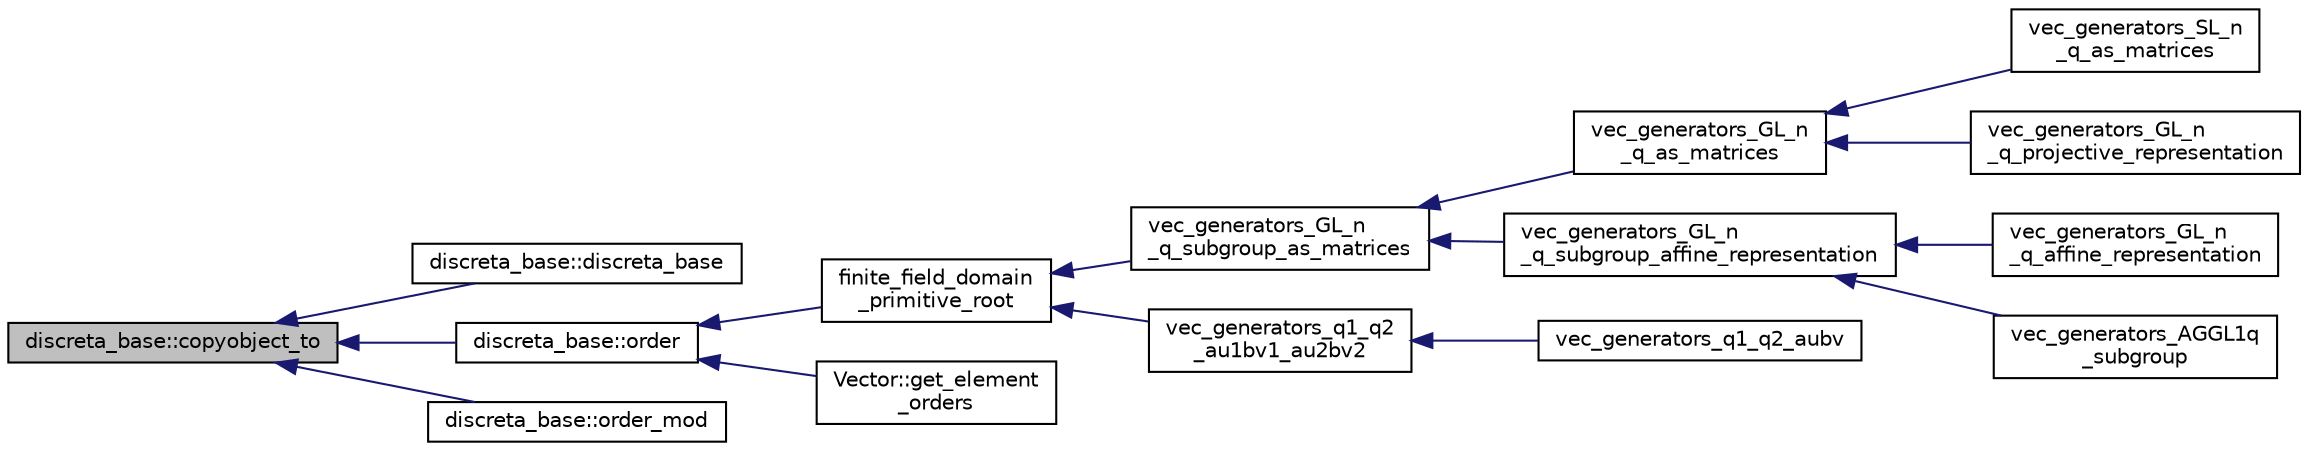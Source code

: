 digraph "discreta_base::copyobject_to"
{
  edge [fontname="Helvetica",fontsize="10",labelfontname="Helvetica",labelfontsize="10"];
  node [fontname="Helvetica",fontsize="10",shape=record];
  rankdir="LR";
  Node11803 [label="discreta_base::copyobject_to",height=0.2,width=0.4,color="black", fillcolor="grey75", style="filled", fontcolor="black"];
  Node11803 -> Node11804 [dir="back",color="midnightblue",fontsize="10",style="solid",fontname="Helvetica"];
  Node11804 [label="discreta_base::discreta_base",height=0.2,width=0.4,color="black", fillcolor="white", style="filled",URL="$d7/d71/classdiscreta__base.html#a0cdb2756e70a71eccecd13727f4e8f99"];
  Node11803 -> Node11805 [dir="back",color="midnightblue",fontsize="10",style="solid",fontname="Helvetica"];
  Node11805 [label="discreta_base::order",height=0.2,width=0.4,color="black", fillcolor="white", style="filled",URL="$d7/d71/classdiscreta__base.html#a4ce6b54534e4882c48c051c03ac76e52"];
  Node11805 -> Node11806 [dir="back",color="midnightblue",fontsize="10",style="solid",fontname="Helvetica"];
  Node11806 [label="finite_field_domain\l_primitive_root",height=0.2,width=0.4,color="black", fillcolor="white", style="filled",URL="$db/d2f/domain_8_c.html#a555c8e00dea5b275e2b31616e8fc1116"];
  Node11806 -> Node11807 [dir="back",color="midnightblue",fontsize="10",style="solid",fontname="Helvetica"];
  Node11807 [label="vec_generators_GL_n\l_q_subgroup_as_matrices",height=0.2,width=0.4,color="black", fillcolor="white", style="filled",URL="$d0/dd3/perm__group__gens_8_c.html#a67390878e31e37836b12fa5d56e72394"];
  Node11807 -> Node11808 [dir="back",color="midnightblue",fontsize="10",style="solid",fontname="Helvetica"];
  Node11808 [label="vec_generators_GL_n\l_q_as_matrices",height=0.2,width=0.4,color="black", fillcolor="white", style="filled",URL="$d0/dd3/perm__group__gens_8_c.html#a16af2db378d422175df1fdf70cb02806"];
  Node11808 -> Node11809 [dir="back",color="midnightblue",fontsize="10",style="solid",fontname="Helvetica"];
  Node11809 [label="vec_generators_SL_n\l_q_as_matrices",height=0.2,width=0.4,color="black", fillcolor="white", style="filled",URL="$d0/dd3/perm__group__gens_8_c.html#aece7a22e0963ee87d325797900443bd2"];
  Node11808 -> Node11810 [dir="back",color="midnightblue",fontsize="10",style="solid",fontname="Helvetica"];
  Node11810 [label="vec_generators_GL_n\l_q_projective_representation",height=0.2,width=0.4,color="black", fillcolor="white", style="filled",URL="$d0/dd3/perm__group__gens_8_c.html#ae56b1d99562cb32203518575c689746d"];
  Node11807 -> Node11811 [dir="back",color="midnightblue",fontsize="10",style="solid",fontname="Helvetica"];
  Node11811 [label="vec_generators_GL_n\l_q_subgroup_affine_representation",height=0.2,width=0.4,color="black", fillcolor="white", style="filled",URL="$d0/dd3/perm__group__gens_8_c.html#adc1a2bfe52c3047a066884771aa01321"];
  Node11811 -> Node11812 [dir="back",color="midnightblue",fontsize="10",style="solid",fontname="Helvetica"];
  Node11812 [label="vec_generators_GL_n\l_q_affine_representation",height=0.2,width=0.4,color="black", fillcolor="white", style="filled",URL="$d0/dd3/perm__group__gens_8_c.html#a689108f410f773f0681e21a864097f16"];
  Node11811 -> Node11813 [dir="back",color="midnightblue",fontsize="10",style="solid",fontname="Helvetica"];
  Node11813 [label="vec_generators_AGGL1q\l_subgroup",height=0.2,width=0.4,color="black", fillcolor="white", style="filled",URL="$d0/dd3/perm__group__gens_8_c.html#a93659c1c7a668dd6adf9f217c608e1f1"];
  Node11806 -> Node11814 [dir="back",color="midnightblue",fontsize="10",style="solid",fontname="Helvetica"];
  Node11814 [label="vec_generators_q1_q2\l_au1bv1_au2bv2",height=0.2,width=0.4,color="black", fillcolor="white", style="filled",URL="$d0/dd3/perm__group__gens_8_c.html#aee37285cfb5987a4fc1f5c7580865175"];
  Node11814 -> Node11815 [dir="back",color="midnightblue",fontsize="10",style="solid",fontname="Helvetica"];
  Node11815 [label="vec_generators_q1_q2_aubv",height=0.2,width=0.4,color="black", fillcolor="white", style="filled",URL="$d0/dd3/perm__group__gens_8_c.html#a0b5ce8828dd8a35cbfec4450f0d76edc"];
  Node11805 -> Node11816 [dir="back",color="midnightblue",fontsize="10",style="solid",fontname="Helvetica"];
  Node11816 [label="Vector::get_element\l_orders",height=0.2,width=0.4,color="black", fillcolor="white", style="filled",URL="$d5/db2/class_vector.html#ac83f27123b1c43f3953b81de0392eae7"];
  Node11803 -> Node11817 [dir="back",color="midnightblue",fontsize="10",style="solid",fontname="Helvetica"];
  Node11817 [label="discreta_base::order_mod",height=0.2,width=0.4,color="black", fillcolor="white", style="filled",URL="$d7/d71/classdiscreta__base.html#aee39628b4299a335baca784802ac0f3c"];
}
